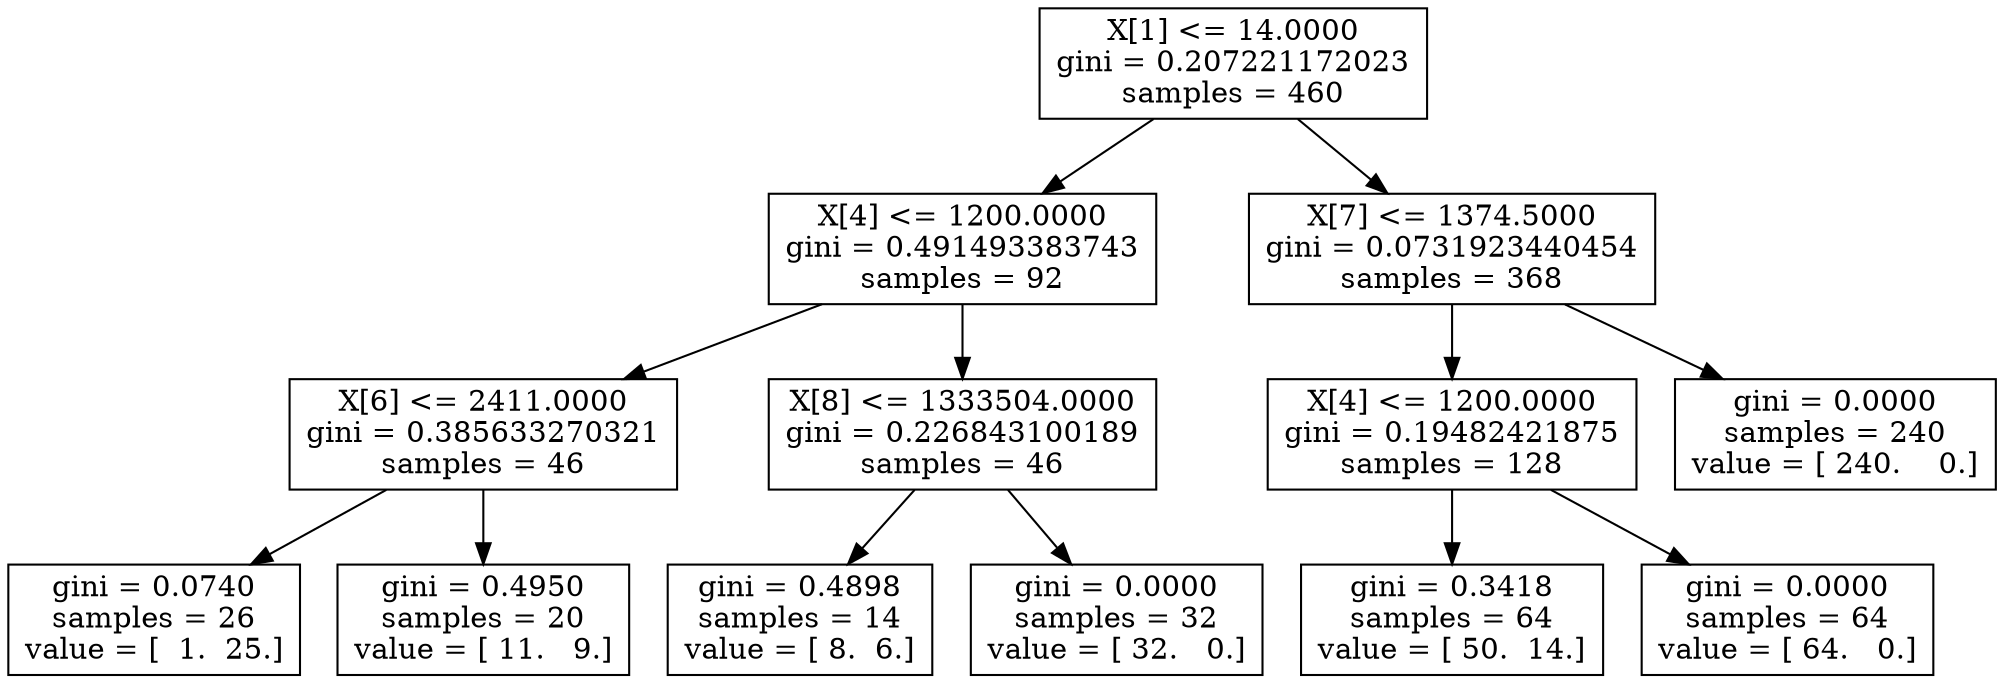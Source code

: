 digraph Tree {
0 [label="X[1] <= 14.0000\ngini = 0.207221172023\nsamples = 460", shape="box"] ;
1 [label="X[4] <= 1200.0000\ngini = 0.491493383743\nsamples = 92", shape="box"] ;
0 -> 1 ;
2 [label="X[6] <= 2411.0000\ngini = 0.385633270321\nsamples = 46", shape="box"] ;
1 -> 2 ;
3 [label="gini = 0.0740\nsamples = 26\nvalue = [  1.  25.]", shape="box"] ;
2 -> 3 ;
4 [label="gini = 0.4950\nsamples = 20\nvalue = [ 11.   9.]", shape="box"] ;
2 -> 4 ;
5 [label="X[8] <= 1333504.0000\ngini = 0.226843100189\nsamples = 46", shape="box"] ;
1 -> 5 ;
6 [label="gini = 0.4898\nsamples = 14\nvalue = [ 8.  6.]", shape="box"] ;
5 -> 6 ;
7 [label="gini = 0.0000\nsamples = 32\nvalue = [ 32.   0.]", shape="box"] ;
5 -> 7 ;
8 [label="X[7] <= 1374.5000\ngini = 0.0731923440454\nsamples = 368", shape="box"] ;
0 -> 8 ;
9 [label="X[4] <= 1200.0000\ngini = 0.19482421875\nsamples = 128", shape="box"] ;
8 -> 9 ;
10 [label="gini = 0.3418\nsamples = 64\nvalue = [ 50.  14.]", shape="box"] ;
9 -> 10 ;
11 [label="gini = 0.0000\nsamples = 64\nvalue = [ 64.   0.]", shape="box"] ;
9 -> 11 ;
12 [label="gini = 0.0000\nsamples = 240\nvalue = [ 240.    0.]", shape="box"] ;
8 -> 12 ;
}